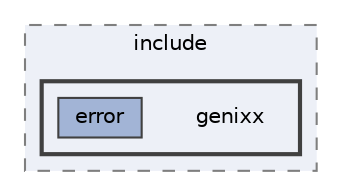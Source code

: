 digraph "lib/error/include/genixx"
{
 // LATEX_PDF_SIZE
  bgcolor="transparent";
  edge [fontname=Helvetica,fontsize=10,labelfontname=Helvetica,labelfontsize=10];
  node [fontname=Helvetica,fontsize=10,shape=box,height=0.2,width=0.4];
  compound=true
  subgraph clusterdir_29f8d8dd2276e37dfde1524c7762d0fc {
    graph [ bgcolor="#edf0f7", pencolor="grey50", label="include", fontname=Helvetica,fontsize=10 style="filled,dashed", URL="dir_29f8d8dd2276e37dfde1524c7762d0fc.html",tooltip=""]
  subgraph clusterdir_6eef1a2a90a07263d71c2b8c3d4f6c07 {
    graph [ bgcolor="#edf0f7", pencolor="grey25", label="", fontname=Helvetica,fontsize=10 style="filled,bold", URL="dir_6eef1a2a90a07263d71c2b8c3d4f6c07.html",tooltip=""]
    dir_6eef1a2a90a07263d71c2b8c3d4f6c07 [shape=plaintext, label="genixx"];
  dir_076ab0e9892d9b3317245b052b00942f [label="error", fillcolor="#a2b4d6", color="grey25", style="filled", URL="dir_076ab0e9892d9b3317245b052b00942f.html",tooltip=""];
  }
  }
}
